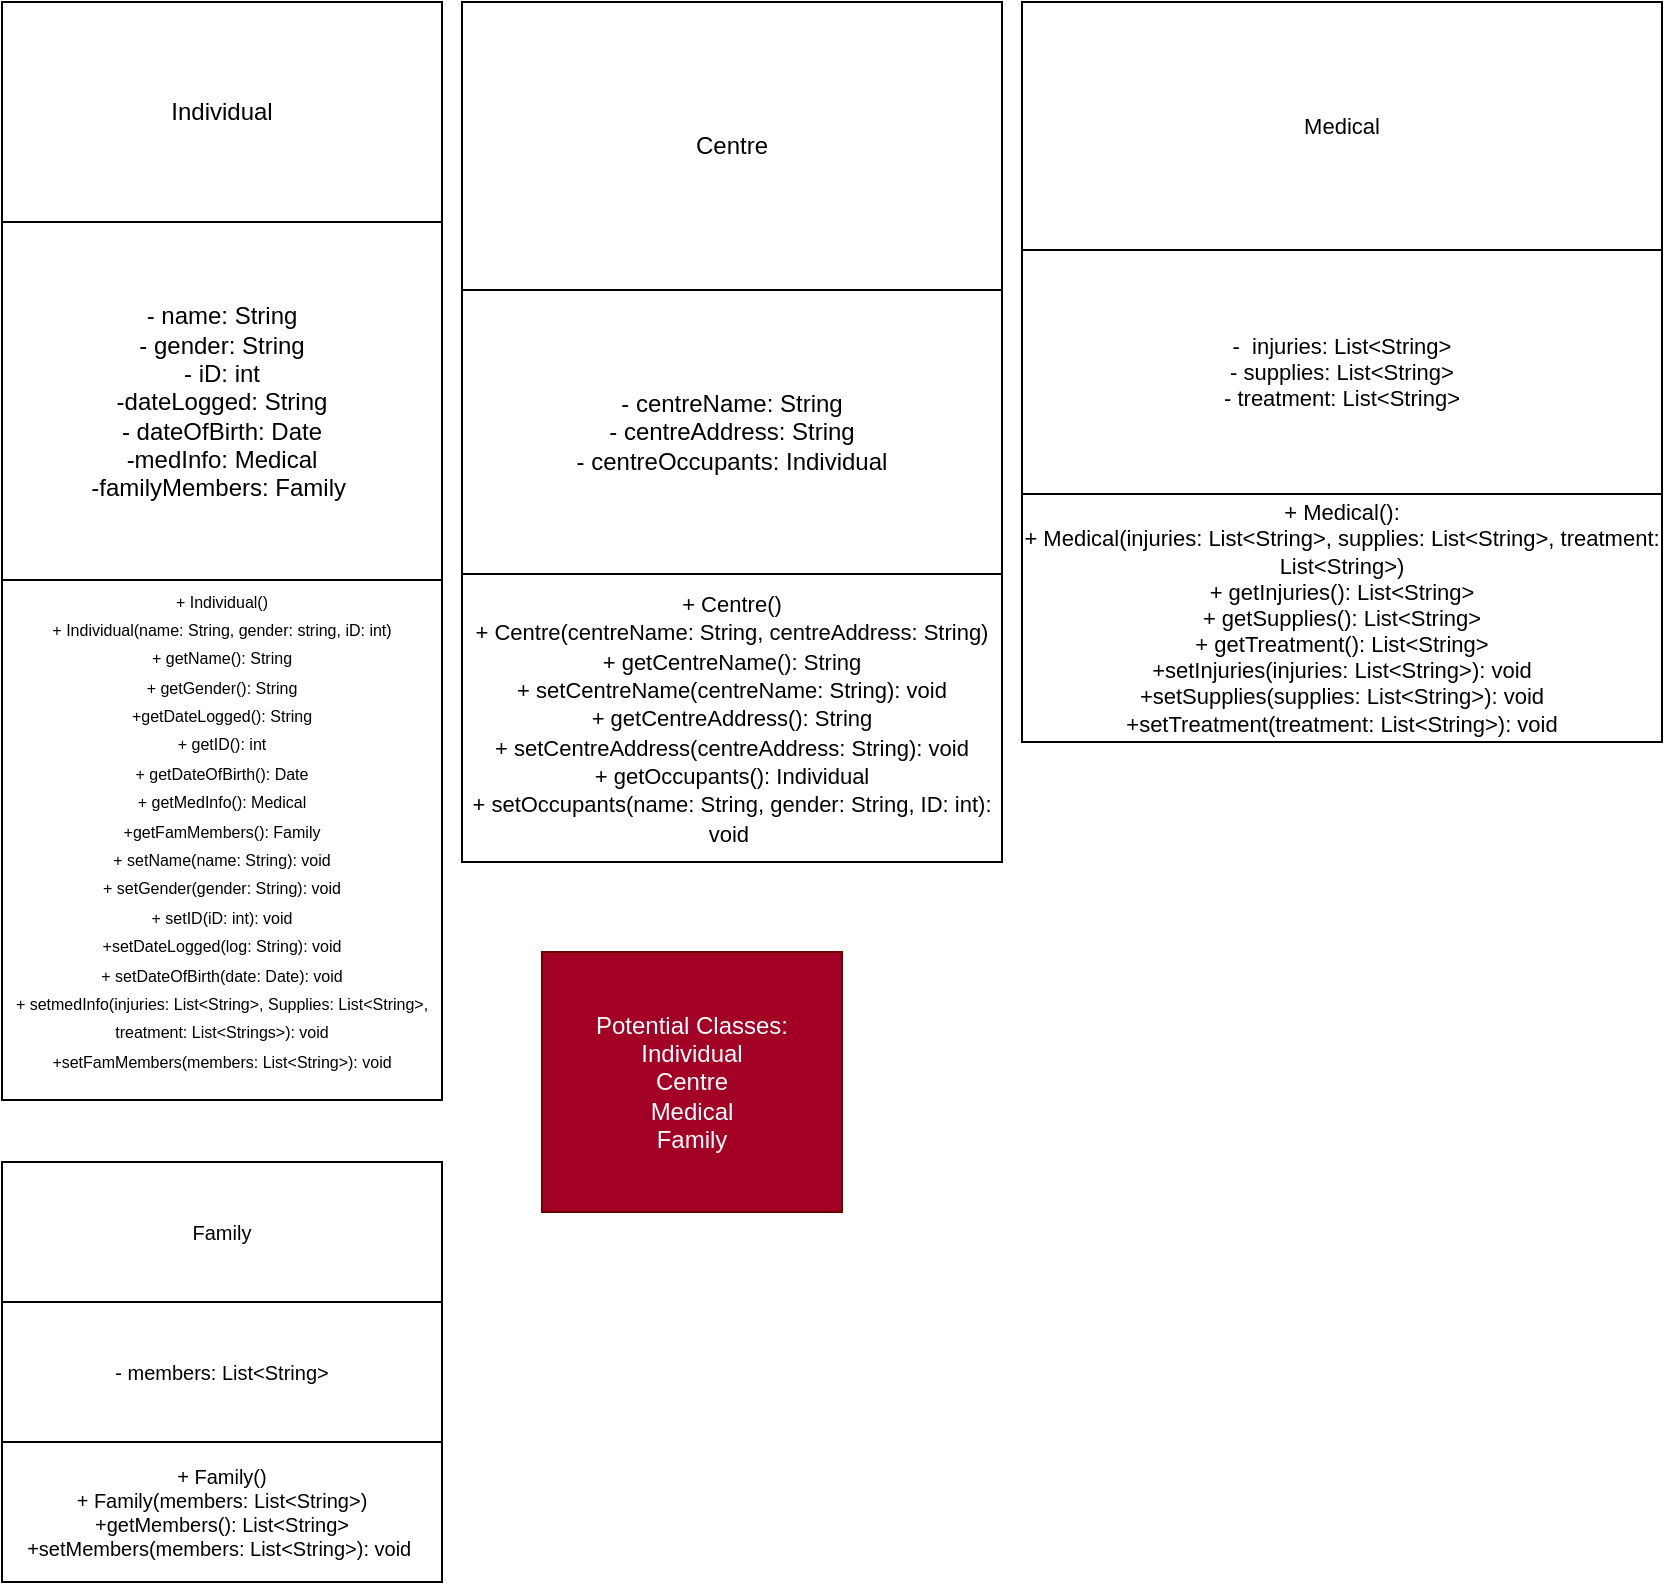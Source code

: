 <mxfile>
    <diagram id="N6uib-WTAvQgqnyQ_uLX" name="Page-1">
        <mxGraphModel dx="578" dy="1134" grid="1" gridSize="10" guides="1" tooltips="1" connect="1" arrows="1" fold="1" page="1" pageScale="1" pageWidth="850" pageHeight="1100" math="0" shadow="0">
            <root>
                <mxCell id="0"/>
                <mxCell id="1" parent="0"/>
                <mxCell id="31" value="" style="shape=table;startSize=0;container=1;collapsible=0;childLayout=tableLayout;" vertex="1" parent="1">
                    <mxGeometry x="20" y="10" width="220" height="549" as="geometry"/>
                </mxCell>
                <mxCell id="32" value="" style="shape=tableRow;horizontal=0;startSize=0;swimlaneHead=0;swimlaneBody=0;top=0;left=0;bottom=0;right=0;collapsible=0;dropTarget=0;fillColor=none;points=[[0,0.5],[1,0.5]];portConstraint=eastwest;" vertex="1" parent="31">
                    <mxGeometry width="220" height="110" as="geometry"/>
                </mxCell>
                <mxCell id="33" value="Individual" style="shape=partialRectangle;html=1;whiteSpace=wrap;connectable=0;overflow=hidden;fillColor=none;top=0;left=0;bottom=0;right=0;pointerEvents=1;" vertex="1" parent="32">
                    <mxGeometry width="220" height="110" as="geometry">
                        <mxRectangle width="220" height="110" as="alternateBounds"/>
                    </mxGeometry>
                </mxCell>
                <mxCell id="34" value="" style="shape=tableRow;horizontal=0;startSize=0;swimlaneHead=0;swimlaneBody=0;top=0;left=0;bottom=0;right=0;collapsible=0;dropTarget=0;fillColor=none;points=[[0,0.5],[1,0.5]];portConstraint=eastwest;" vertex="1" parent="31">
                    <mxGeometry y="110" width="220" height="179" as="geometry"/>
                </mxCell>
                <mxCell id="35" value="- name: String&lt;br&gt;- gender: String&lt;br&gt;- iD: int&lt;br&gt;-dateLogged: String&lt;br&gt;- dateOfBirth: Date&lt;br&gt;-medInfo: Medical&lt;br&gt;-familyMembers: Family&amp;nbsp;" style="shape=partialRectangle;html=1;whiteSpace=wrap;connectable=0;overflow=hidden;fillColor=none;top=0;left=0;bottom=0;right=0;pointerEvents=1;" vertex="1" parent="34">
                    <mxGeometry width="220" height="179" as="geometry">
                        <mxRectangle width="220" height="179" as="alternateBounds"/>
                    </mxGeometry>
                </mxCell>
                <mxCell id="36" value="" style="shape=tableRow;horizontal=0;startSize=0;swimlaneHead=0;swimlaneBody=0;top=0;left=0;bottom=0;right=0;collapsible=0;dropTarget=0;fillColor=none;points=[[0,0.5],[1,0.5]];portConstraint=eastwest;" vertex="1" parent="31">
                    <mxGeometry y="289" width="220" height="260" as="geometry"/>
                </mxCell>
                <mxCell id="37" value="&lt;font style=&quot;font-size: 8px;&quot;&gt;+ Individual()&lt;br&gt;+ Individual(name: String, gender: string, iD: int)&lt;br&gt;+ getName(): String&lt;br&gt;+ getGender(): String&lt;br&gt;+getDateLogged(): String&lt;br&gt;+ getID(): int&lt;br&gt;+ getDateOfBirth(): Date&lt;br&gt;+ getMedInfo(): Medical&lt;br&gt;+getFamMembers(): Family&lt;br&gt;+ setName(name: String): void&lt;br&gt;+ setGender(gender: String): void&lt;br&gt;+ setID(iD: int): void&lt;br&gt;+setDateLogged(log: String): void&lt;br&gt;+ setDateOfBirth(date: Date): void&lt;br&gt;+ setmedInfo(injuries: List&amp;lt;String&amp;gt;, Supplies: List&amp;lt;String&amp;gt;, treatment: List&amp;lt;Strings&amp;gt;): void&lt;br&gt;+setFamMembers(members: List&amp;lt;String&amp;gt;): void&lt;br&gt;&lt;br&gt;&lt;/font&gt;" style="shape=partialRectangle;html=1;whiteSpace=wrap;connectable=0;overflow=hidden;fillColor=none;top=0;left=0;bottom=0;right=0;pointerEvents=1;" vertex="1" parent="36">
                    <mxGeometry width="220" height="260" as="geometry">
                        <mxRectangle width="220" height="260" as="alternateBounds"/>
                    </mxGeometry>
                </mxCell>
                <mxCell id="39" value="Potential Classes:&lt;br&gt;Individual&lt;br&gt;Centre&lt;br&gt;Medical&lt;br&gt;Family" style="text;html=1;strokeColor=#6F0000;fillColor=#a20025;align=center;verticalAlign=middle;whiteSpace=wrap;rounded=0;fontColor=#ffffff;" vertex="1" parent="1">
                    <mxGeometry x="290" y="485" width="150" height="130" as="geometry"/>
                </mxCell>
                <mxCell id="40" value="" style="shape=table;startSize=0;container=1;collapsible=0;childLayout=tableLayout;" vertex="1" parent="1">
                    <mxGeometry x="250" y="10" width="270" height="430" as="geometry"/>
                </mxCell>
                <mxCell id="41" value="" style="shape=tableRow;horizontal=0;startSize=0;swimlaneHead=0;swimlaneBody=0;top=0;left=0;bottom=0;right=0;collapsible=0;dropTarget=0;fillColor=none;points=[[0,0.5],[1,0.5]];portConstraint=eastwest;" vertex="1" parent="40">
                    <mxGeometry width="270" height="144" as="geometry"/>
                </mxCell>
                <mxCell id="42" value="Centre" style="shape=partialRectangle;html=1;whiteSpace=wrap;connectable=0;overflow=hidden;fillColor=none;top=0;left=0;bottom=0;right=0;pointerEvents=1;" vertex="1" parent="41">
                    <mxGeometry width="270" height="144" as="geometry">
                        <mxRectangle width="270" height="144" as="alternateBounds"/>
                    </mxGeometry>
                </mxCell>
                <mxCell id="43" value="" style="shape=tableRow;horizontal=0;startSize=0;swimlaneHead=0;swimlaneBody=0;top=0;left=0;bottom=0;right=0;collapsible=0;dropTarget=0;fillColor=none;points=[[0,0.5],[1,0.5]];portConstraint=eastwest;" vertex="1" parent="40">
                    <mxGeometry y="144" width="270" height="142" as="geometry"/>
                </mxCell>
                <mxCell id="44" value="- centreName: String&lt;br&gt;- centreAddress: String&lt;br&gt;- centreOccupants: Individual" style="shape=partialRectangle;html=1;whiteSpace=wrap;connectable=0;overflow=hidden;fillColor=none;top=0;left=0;bottom=0;right=0;pointerEvents=1;" vertex="1" parent="43">
                    <mxGeometry width="270" height="142" as="geometry">
                        <mxRectangle width="270" height="142" as="alternateBounds"/>
                    </mxGeometry>
                </mxCell>
                <mxCell id="45" value="" style="shape=tableRow;horizontal=0;startSize=0;swimlaneHead=0;swimlaneBody=0;top=0;left=0;bottom=0;right=0;collapsible=0;dropTarget=0;fillColor=none;points=[[0,0.5],[1,0.5]];portConstraint=eastwest;" vertex="1" parent="40">
                    <mxGeometry y="286" width="270" height="144" as="geometry"/>
                </mxCell>
                <mxCell id="46" value="&lt;font style=&quot;font-size: 11px;&quot;&gt;+ Centre()&lt;br&gt;+ Centre(centreName: String, centreAddress: String)&lt;br&gt;+ getCentreName(): String&lt;br&gt;+ setCentreName(centreName: String): void&lt;br&gt;+ getCentreAddress(): String&lt;br&gt;+ setCentreAddress(centreAddress: String): void&lt;br&gt;+ getOccupants(): Individual&lt;br&gt;+ setOccupants(name: String, gender: String, ID: int): void&amp;nbsp;&lt;/font&gt;" style="shape=partialRectangle;html=1;whiteSpace=wrap;connectable=0;overflow=hidden;fillColor=none;top=0;left=0;bottom=0;right=0;pointerEvents=1;" vertex="1" parent="45">
                    <mxGeometry width="270" height="144" as="geometry">
                        <mxRectangle width="270" height="144" as="alternateBounds"/>
                    </mxGeometry>
                </mxCell>
                <mxCell id="47" value="" style="shape=table;startSize=0;container=1;collapsible=0;childLayout=tableLayout;fontSize=11;" vertex="1" parent="1">
                    <mxGeometry x="530" y="10" width="320" height="370" as="geometry"/>
                </mxCell>
                <mxCell id="48" value="" style="shape=tableRow;horizontal=0;startSize=0;swimlaneHead=0;swimlaneBody=0;top=0;left=0;bottom=0;right=0;collapsible=0;dropTarget=0;fillColor=none;points=[[0,0.5],[1,0.5]];portConstraint=eastwest;fontSize=11;" vertex="1" parent="47">
                    <mxGeometry width="320" height="124" as="geometry"/>
                </mxCell>
                <mxCell id="49" value="Medical" style="shape=partialRectangle;html=1;whiteSpace=wrap;connectable=0;overflow=hidden;fillColor=none;top=0;left=0;bottom=0;right=0;pointerEvents=1;fontSize=11;" vertex="1" parent="48">
                    <mxGeometry width="320" height="124" as="geometry">
                        <mxRectangle width="320" height="124" as="alternateBounds"/>
                    </mxGeometry>
                </mxCell>
                <mxCell id="50" value="" style="shape=tableRow;horizontal=0;startSize=0;swimlaneHead=0;swimlaneBody=0;top=0;left=0;bottom=0;right=0;collapsible=0;dropTarget=0;fillColor=none;points=[[0,0.5],[1,0.5]];portConstraint=eastwest;fontSize=11;" vertex="1" parent="47">
                    <mxGeometry y="124" width="320" height="122" as="geometry"/>
                </mxCell>
                <mxCell id="51" value="-&amp;nbsp; injuries: List&amp;lt;String&amp;gt;&lt;br&gt;- supplies: List&amp;lt;String&amp;gt;&lt;br&gt;- treatment: List&amp;lt;String&amp;gt;" style="shape=partialRectangle;html=1;whiteSpace=wrap;connectable=0;overflow=hidden;fillColor=none;top=0;left=0;bottom=0;right=0;pointerEvents=1;fontSize=11;" vertex="1" parent="50">
                    <mxGeometry width="320" height="122" as="geometry">
                        <mxRectangle width="320" height="122" as="alternateBounds"/>
                    </mxGeometry>
                </mxCell>
                <mxCell id="52" value="" style="shape=tableRow;horizontal=0;startSize=0;swimlaneHead=0;swimlaneBody=0;top=0;left=0;bottom=0;right=0;collapsible=0;dropTarget=0;fillColor=none;points=[[0,0.5],[1,0.5]];portConstraint=eastwest;fontSize=11;" vertex="1" parent="47">
                    <mxGeometry y="246" width="320" height="124" as="geometry"/>
                </mxCell>
                <mxCell id="53" value="+ Medical():&lt;br&gt;+ Medical(injuries: List&amp;lt;String&amp;gt;, supplies: List&amp;lt;String&amp;gt;, treatment: List&amp;lt;String&amp;gt;)&lt;br&gt;+ getInjuries(): List&amp;lt;String&amp;gt;&lt;br&gt;+ getSupplies(): List&amp;lt;String&amp;gt;&lt;br&gt;+ getTreatment(): List&amp;lt;String&amp;gt;&lt;br&gt;+setInjuries(injuries: List&amp;lt;String&amp;gt;): void&lt;br&gt;+setSupplies(supplies: List&amp;lt;String&amp;gt;): void&lt;br&gt;+setTreatment(treatment: List&amp;lt;String&amp;gt;): void" style="shape=partialRectangle;html=1;whiteSpace=wrap;connectable=0;overflow=hidden;fillColor=none;top=0;left=0;bottom=0;right=0;pointerEvents=1;fontSize=11;" vertex="1" parent="52">
                    <mxGeometry width="320" height="124" as="geometry">
                        <mxRectangle width="320" height="124" as="alternateBounds"/>
                    </mxGeometry>
                </mxCell>
                <mxCell id="59" value="" style="shape=table;startSize=0;container=1;collapsible=0;childLayout=tableLayout;fontSize=10;" vertex="1" parent="1">
                    <mxGeometry x="20" y="590" width="220" height="210" as="geometry"/>
                </mxCell>
                <mxCell id="60" value="" style="shape=tableRow;horizontal=0;startSize=0;swimlaneHead=0;swimlaneBody=0;top=0;left=0;bottom=0;right=0;collapsible=0;dropTarget=0;fillColor=none;points=[[0,0.5],[1,0.5]];portConstraint=eastwest;fontSize=10;" vertex="1" parent="59">
                    <mxGeometry width="220" height="70" as="geometry"/>
                </mxCell>
                <mxCell id="61" value="Family" style="shape=partialRectangle;html=1;whiteSpace=wrap;connectable=0;overflow=hidden;fillColor=none;top=0;left=0;bottom=0;right=0;pointerEvents=1;fontSize=10;" vertex="1" parent="60">
                    <mxGeometry width="220" height="70" as="geometry">
                        <mxRectangle width="220" height="70" as="alternateBounds"/>
                    </mxGeometry>
                </mxCell>
                <mxCell id="62" value="" style="shape=tableRow;horizontal=0;startSize=0;swimlaneHead=0;swimlaneBody=0;top=0;left=0;bottom=0;right=0;collapsible=0;dropTarget=0;fillColor=none;points=[[0,0.5],[1,0.5]];portConstraint=eastwest;fontSize=10;" vertex="1" parent="59">
                    <mxGeometry y="70" width="220" height="70" as="geometry"/>
                </mxCell>
                <mxCell id="63" value="- members: List&amp;lt;String&amp;gt;" style="shape=partialRectangle;html=1;whiteSpace=wrap;connectable=0;overflow=hidden;fillColor=none;top=0;left=0;bottom=0;right=0;pointerEvents=1;fontSize=10;" vertex="1" parent="62">
                    <mxGeometry width="220" height="70" as="geometry">
                        <mxRectangle width="220" height="70" as="alternateBounds"/>
                    </mxGeometry>
                </mxCell>
                <mxCell id="64" value="" style="shape=tableRow;horizontal=0;startSize=0;swimlaneHead=0;swimlaneBody=0;top=0;left=0;bottom=0;right=0;collapsible=0;dropTarget=0;fillColor=none;points=[[0,0.5],[1,0.5]];portConstraint=eastwest;fontSize=10;" vertex="1" parent="59">
                    <mxGeometry y="140" width="220" height="70" as="geometry"/>
                </mxCell>
                <mxCell id="65" value="+ Family()&lt;br&gt;+ Family(members: List&amp;lt;String&amp;gt;)&lt;br&gt;+getMembers(): List&amp;lt;String&amp;gt;&lt;br&gt;+setMembers(members: List&amp;lt;String&amp;gt;): void&amp;nbsp;" style="shape=partialRectangle;html=1;whiteSpace=wrap;connectable=0;overflow=hidden;fillColor=none;top=0;left=0;bottom=0;right=0;pointerEvents=1;fontSize=10;" vertex="1" parent="64">
                    <mxGeometry width="220" height="70" as="geometry">
                        <mxRectangle width="220" height="70" as="alternateBounds"/>
                    </mxGeometry>
                </mxCell>
            </root>
        </mxGraphModel>
    </diagram>
</mxfile>